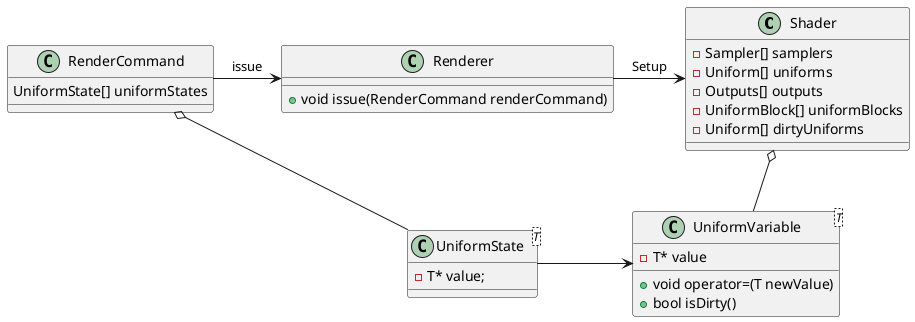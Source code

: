 @startuml

class Shader {
    - Sampler[] samplers
    - Uniform[] uniforms
    - Outputs[] outputs
    - UniformBlock[] uniformBlocks
    - Uniform[] dirtyUniforms
}

class UniformVariable<T> {
    - T* value
    + void operator=(T newValue)
    + bool isDirty()
}

class UniformState<T> {
    - T* value;
}

class RenderCommand {
    UniformState[] uniformStates
}

class Renderer {
    + void issue(RenderCommand renderCommand)
}

RenderCommand o-- UniformState
UniformState -> UniformVariable
Shader o-- UniformVariable
RenderCommand -> Renderer: issue
Renderer -> Shader: Setup

@enduml
